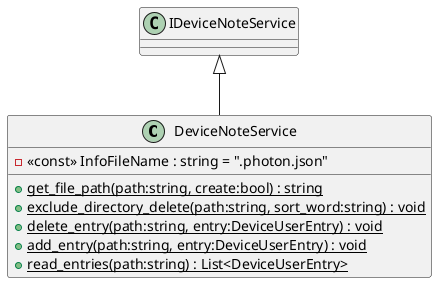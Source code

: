 @startuml
class DeviceNoteService {
    - <<const>> InfoFileName : string = ".photon.json"
    + {static} get_file_path(path:string, create:bool) : string
    + {static} exclude_directory_delete(path:string, sort_word:string) : void
    + {static} delete_entry(path:string, entry:DeviceUserEntry) : void
    + {static} add_entry(path:string, entry:DeviceUserEntry) : void
    + {static} read_entries(path:string) : List<DeviceUserEntry>
}
IDeviceNoteService <|-- DeviceNoteService
@enduml
